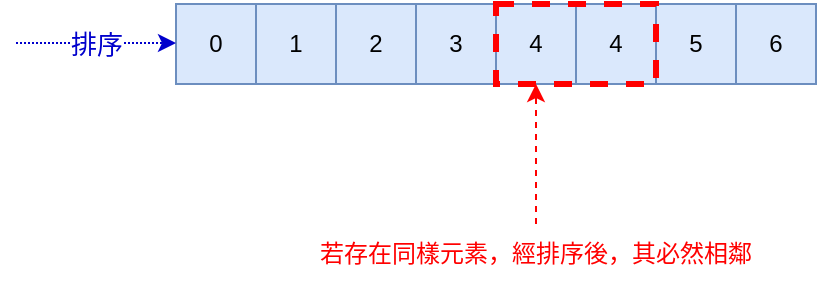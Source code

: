 <mxfile version="19.0.3" type="device"><diagram id="nAwqvXTn729B5b4zddfl" name="第 1 页"><mxGraphModel dx="1078" dy="721" grid="1" gridSize="10" guides="1" tooltips="1" connect="1" arrows="1" fold="1" page="1" pageScale="1" pageWidth="827" pageHeight="1169" math="0" shadow="0"><root><mxCell id="0"/><mxCell id="1" parent="0"/><mxCell id="V3k6Vzdpqg2GdzwMMPRN-17" value="0" style="rounded=0;whiteSpace=wrap;html=1;fillColor=#dae8fc;strokeColor=#6c8ebf;" parent="1" vertex="1"><mxGeometry x="360" y="280" width="40" height="40" as="geometry"/></mxCell><mxCell id="V3k6Vzdpqg2GdzwMMPRN-18" value="1" style="rounded=0;whiteSpace=wrap;html=1;fillColor=#dae8fc;strokeColor=#6c8ebf;" parent="1" vertex="1"><mxGeometry x="400" y="280" width="40" height="40" as="geometry"/></mxCell><mxCell id="V3k6Vzdpqg2GdzwMMPRN-19" value="2" style="rounded=0;whiteSpace=wrap;html=1;fillColor=#dae8fc;strokeColor=#6c8ebf;" parent="1" vertex="1"><mxGeometry x="440" y="280" width="40" height="40" as="geometry"/></mxCell><mxCell id="V3k6Vzdpqg2GdzwMMPRN-20" value="3" style="rounded=0;whiteSpace=wrap;html=1;fillColor=#dae8fc;strokeColor=#6c8ebf;" parent="1" vertex="1"><mxGeometry x="480" y="280" width="40" height="40" as="geometry"/></mxCell><mxCell id="V3k6Vzdpqg2GdzwMMPRN-21" value="4" style="rounded=0;whiteSpace=wrap;html=1;fillColor=#dae8fc;strokeColor=#6c8ebf;" parent="1" vertex="1"><mxGeometry x="520" y="280" width="40" height="40" as="geometry"/></mxCell><mxCell id="V3k6Vzdpqg2GdzwMMPRN-24" value="排序" style="edgeStyle=orthogonalEdgeStyle;rounded=0;orthogonalLoop=1;jettySize=auto;html=1;entryX=0;entryY=0.5;entryDx=0;entryDy=0;fontColor=#0000CC;strokeColor=#0000CC;dashed=1;dashPattern=1 1;fontSize=13;" parent="1" edge="1"><mxGeometry relative="1" as="geometry"><mxPoint x="280" y="299.5" as="sourcePoint"/><mxPoint x="360" y="299.5" as="targetPoint"/></mxGeometry></mxCell><mxCell id="V3k6Vzdpqg2GdzwMMPRN-25" value="4" style="rounded=0;whiteSpace=wrap;html=1;fillColor=#dae8fc;strokeColor=#6c8ebf;" parent="1" vertex="1"><mxGeometry x="560" y="280" width="40" height="40" as="geometry"/></mxCell><mxCell id="V3k6Vzdpqg2GdzwMMPRN-26" value="5" style="rounded=0;whiteSpace=wrap;html=1;fillColor=#dae8fc;strokeColor=#6c8ebf;" parent="1" vertex="1"><mxGeometry x="600" y="280" width="40" height="40" as="geometry"/></mxCell><mxCell id="V3k6Vzdpqg2GdzwMMPRN-27" value="6" style="rounded=0;whiteSpace=wrap;html=1;fillColor=#dae8fc;strokeColor=#6c8ebf;" parent="1" vertex="1"><mxGeometry x="640" y="280" width="40" height="40" as="geometry"/></mxCell><mxCell id="87O80-QJfCnUJHGgZPnd-1" value="" style="rounded=0;whiteSpace=wrap;html=1;fillColor=none;strokeWidth=3;strokeColor=#FF0000;dashed=1;" vertex="1" parent="1"><mxGeometry x="520" y="280" width="80" height="40" as="geometry"/></mxCell><mxCell id="87O80-QJfCnUJHGgZPnd-2" value="" style="endArrow=classic;dashed=1;html=1;rounded=0;entryX=0.25;entryY=1;entryDx=0;entryDy=0;endFill=1;strokeColor=#FF0000;" edge="1" parent="1" target="87O80-QJfCnUJHGgZPnd-1"><mxGeometry width="50" height="50" relative="1" as="geometry"><mxPoint x="540" y="390" as="sourcePoint"/><mxPoint x="440" y="350" as="targetPoint"/></mxGeometry></mxCell><mxCell id="87O80-QJfCnUJHGgZPnd-3" value="&lt;font color=&quot;#ff0000&quot;&gt;若存在同樣元素，經排序後，其必然相鄰&lt;/font&gt;" style="text;html=1;strokeColor=none;fillColor=none;align=center;verticalAlign=middle;whiteSpace=wrap;rounded=0;dashed=1;" vertex="1" parent="1"><mxGeometry x="410" y="390" width="260" height="30" as="geometry"/></mxCell></root></mxGraphModel></diagram></mxfile>